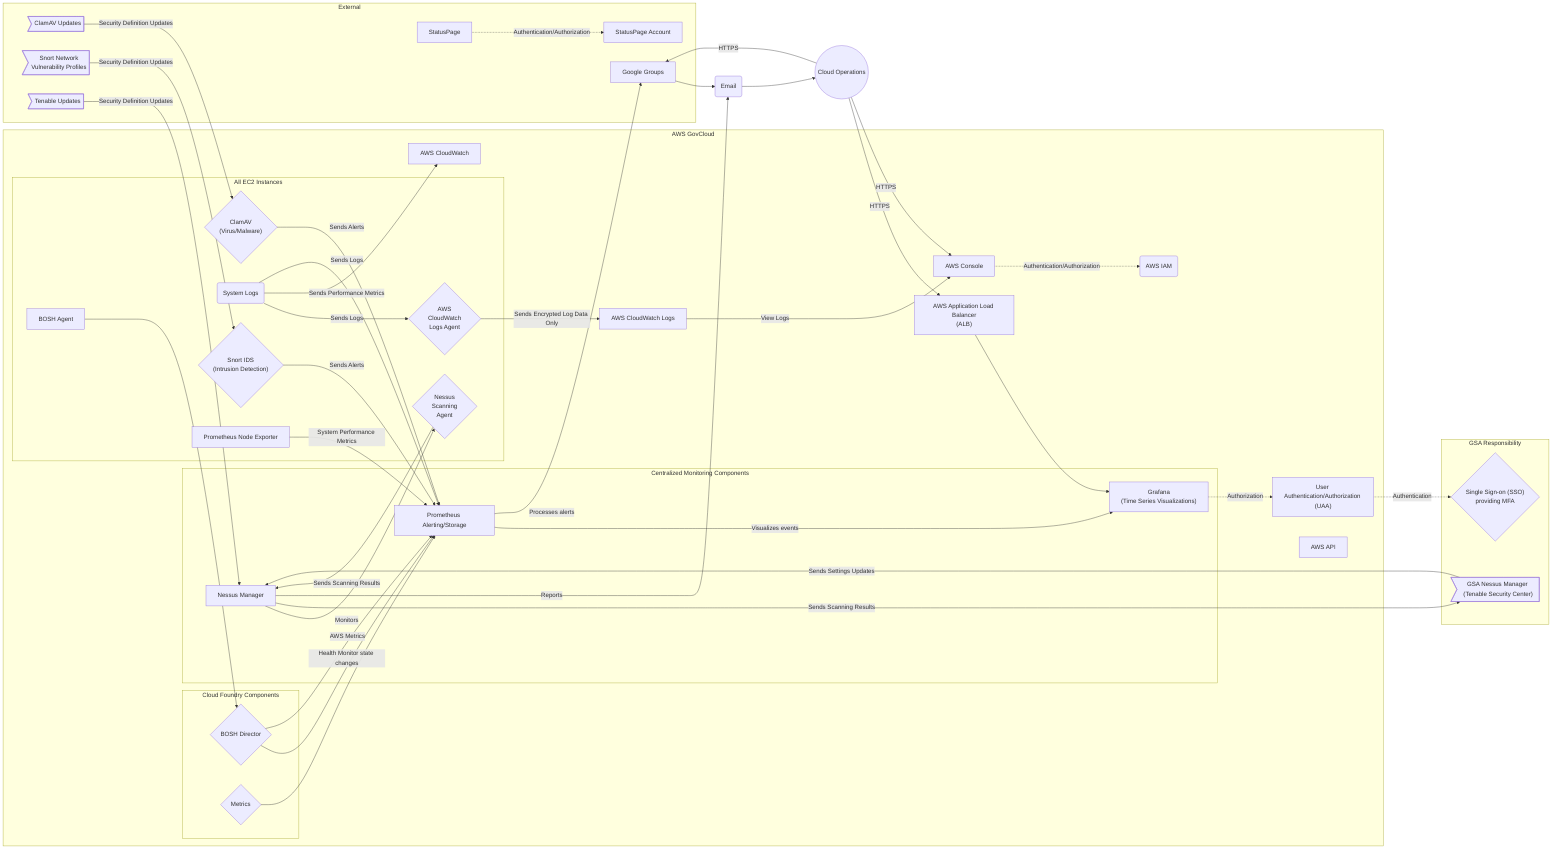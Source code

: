 %% title: 10-4.3 Monitoring & Alerting Data Flow
%% description: Section 10 - System Environment - Figure 10-4.3 Monitoring & Alerting Data Flow
graph LR
  subgraph AWS GovCloud
    alb["AWS Application Load Balancer<br>(ALB)"]
    UAA["User Authentication/Authorization (UAA)"]
    aws-logs["AWS CloudWatch Logs"]
    aws-cloudwatch["AWS CloudWatch"]
    aws-console["AWS Console"]
    aws-api["AWS API"]
    aws-iam("AWS IAM")
    subgraph Cloud Foundry Components
      boshdirector{"BOSH Director"}
      firehose{"Metrics"}
    end
    subgraph Centralized Monitoring Components
      nessus["Nessus Manager"]
      prometheus["Prometheus Alerting/Storage"]
      grafana["Grafana<br>(Time Series Visualizations)"]
    end
    subgraph All EC2 Instances
      nessusagent{"Nessus<br>Scanning<br>Agent"}
      clamav{"ClamAV<br>(Virus/Malware)"}
      logs("System Logs")
      aws-logs-agent{"AWS<br>CloudWatch<br>Logs Agent"}
      snort{"Snort IDS<br>(Intrusion Detection)"}
      boshagent["BOSH Agent"]
      node-exporter["Prometheus Node Exporter"]
    end

  end
  subgraph GSA Responsibility
    SAML{"Single Sign-on (SSO)<br>providing MFA"}
    gsanessus>"GSA Nessus Manager (Tenable Security Center)"]
  end
  subgraph External
    statuspage["StatusPage"]
    sp-account["StatusPage Account"]
    clamav-updates>"ClamAV Updates"]
    Googlegroups["Google Groups"]
    snort-updates>"Snort Network<br>Vulnerability Profiles"]
    tenable-updates>"Tenable Updates"]
  end
  email("Email")
  Ops((Cloud Operations))

  nessusagent--Sends Scanning Results-->nessus
  nessus--Monitors-->nessusagent
  gsanessus--Sends Settings Updates-->nessus
  nessus--Sends Scanning Results-->gsanessus
  nessus--Reports-->email
  tenable-updates--Security Definition Updates-->nessus

  node-exporter--System Performance Metrics-->prometheus
  firehose-->prometheus
  boshagent-->boshdirector
  boshdirector--Health Monitor state changes-->prometheus
  boshdirector--AWS Metrics-->prometheus

  logs--Sends Logs-->aws-logs-agent
  logs--Sends Performance Metrics-->aws-cloudwatch
  aws-logs-agent--Sends Encrypted Log Data Only-->aws-logs
  aws-logs--View Logs-->aws-console

  clamav-updates--Security Definition Updates-->clamav
  clamav--Sends Alerts-->prometheus
  
  logs--Sends Logs-->prometheus

  snort-updates--Security Definition Updates-->snort
  snort--Sends Alerts-->prometheus

  prometheus--Visualizes events-->grafana
  alb-->grafana
  prometheus--Processes alerts-->Googlegroups
  Googlegroups-->email

  UAA-.Authentication.->SAML
  grafana-.Authorization.->UAA

  aws-console-."Authentication/Authorization".->aws-iam
  statuspage-."Authentication/Authorization".->sp-account
  email-->Ops
  Ops--HTTPS-->alb
  Ops--HTTPS-->aws-console
  Ops--HTTPS-->Googlegroups